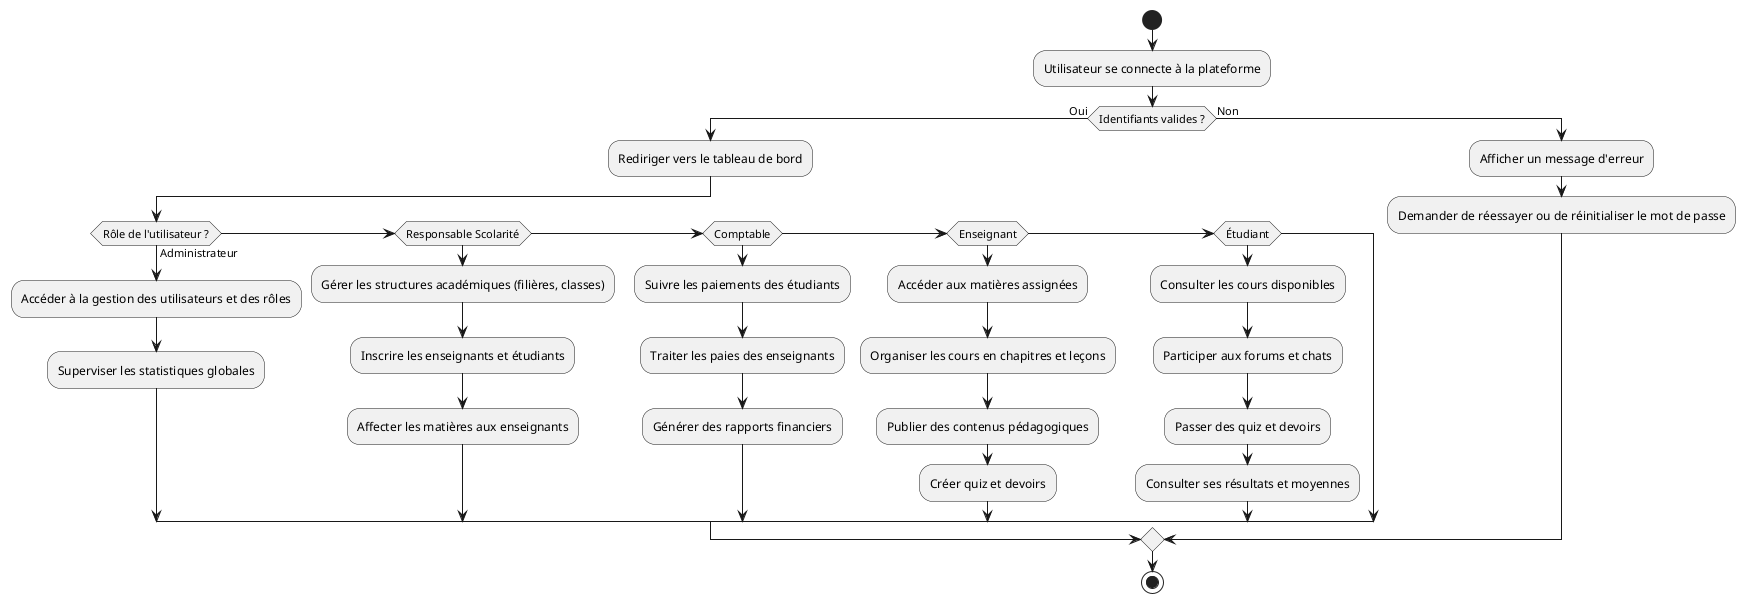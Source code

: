 @startuml activity

start

:Utilisateur se connecte à la plateforme;
if (Identifiants valides ?) then (Oui)
    :Rediriger vers le tableau de bord;
    if (Rôle de l'utilisateur ?) then (Administrateur)
        :Accéder à la gestion des utilisateurs et des rôles;
        :Superviser les statistiques globales;
    else if (Responsable Scolarité)
        :Gérer les structures académiques (filières, classes);
        :Inscrire les enseignants et étudiants;
        :Affecter les matières aux enseignants;
    else if (Comptable)
        :Suivre les paiements des étudiants;
        :Traiter les paies des enseignants;
        :Générer des rapports financiers;
    else if (Enseignant)
        :Accéder aux matières assignées;
        :Organiser les cours en chapitres et leçons;
        :Publier des contenus pédagogiques;
        :Créer quiz et devoirs;
    else if (Étudiant)
        :Consulter les cours disponibles;
        :Participer aux forums et chats;
        :Passer des quiz et devoirs;
        :Consulter ses résultats et moyennes;
    endif
else (Non)
    :Afficher un message d'erreur;
    :Demander de réessayer ou de réinitialiser le mot de passe;
endif

stop

@enduml
